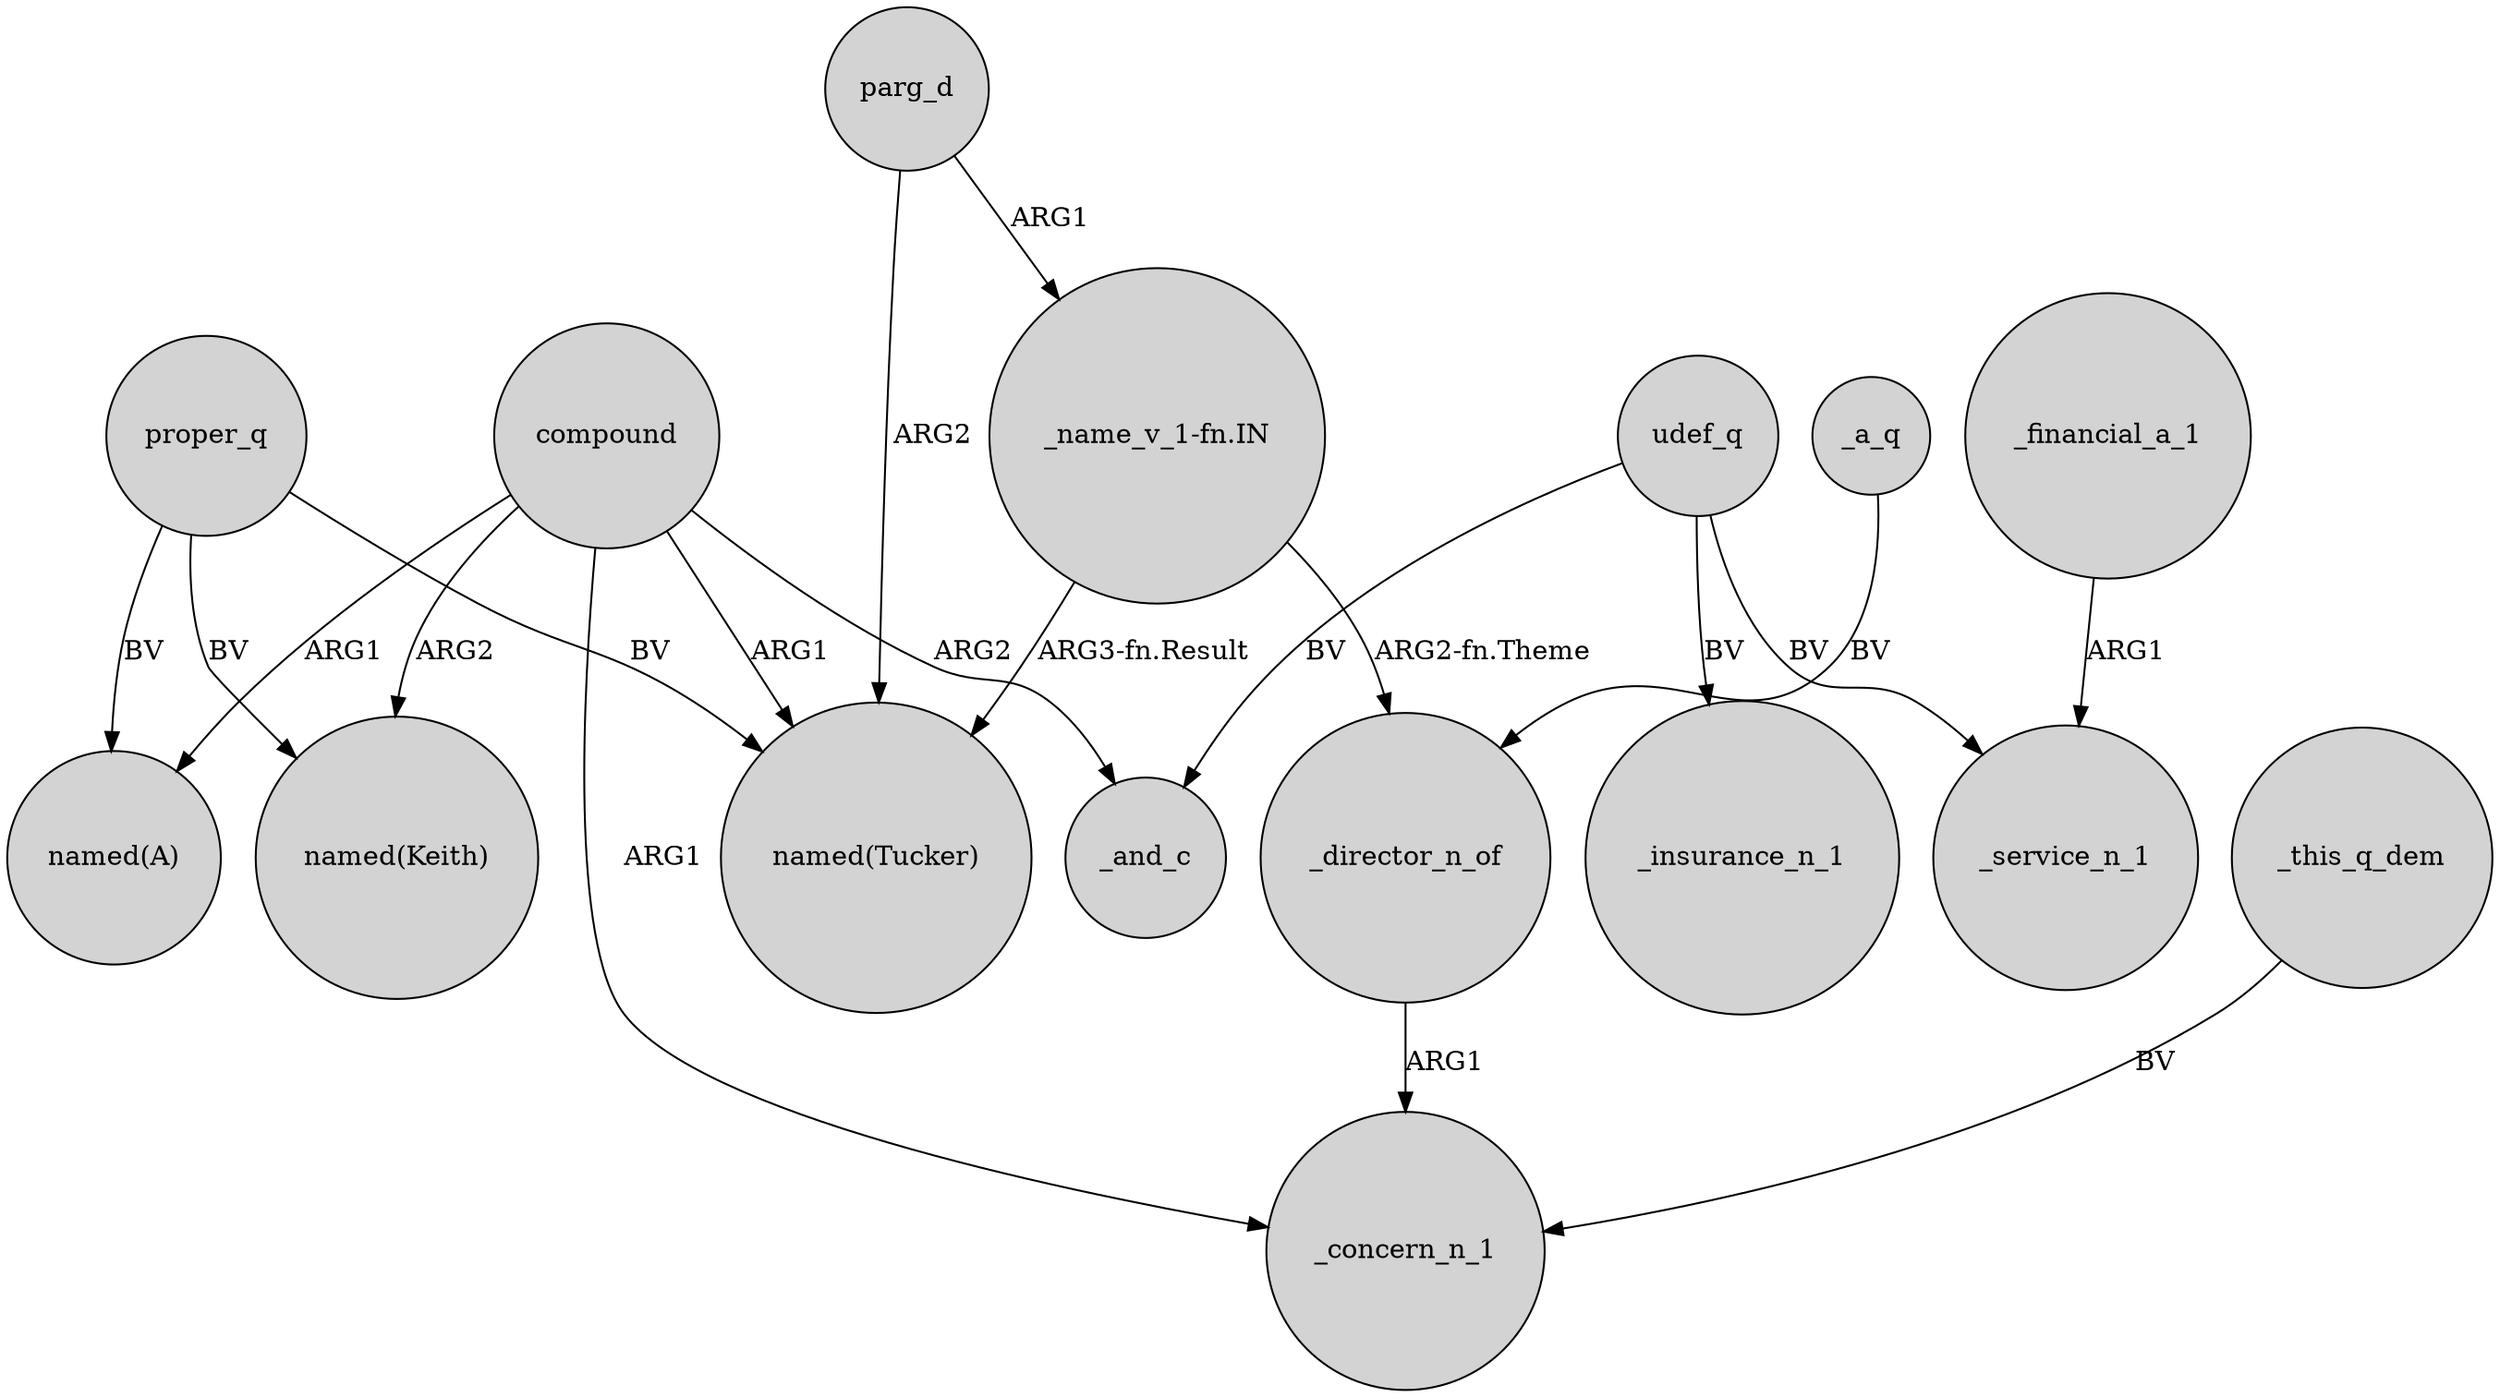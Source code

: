 digraph {
	node [shape=circle style=filled]
	_director_n_of -> _concern_n_1 [label=ARG1]
	"_name_v_1-fn.IN" -> _director_n_of [label="ARG2-fn.Theme"]
	udef_q -> _insurance_n_1 [label=BV]
	compound -> "named(Keith)" [label=ARG2]
	_this_q_dem -> _concern_n_1 [label=BV]
	_financial_a_1 -> _service_n_1 [label=ARG1]
	compound -> "named(A)" [label=ARG1]
	parg_d -> "named(Tucker)" [label=ARG2]
	compound -> _and_c [label=ARG2]
	udef_q -> _service_n_1 [label=BV]
	proper_q -> "named(Tucker)" [label=BV]
	_a_q -> _director_n_of [label=BV]
	"_name_v_1-fn.IN" -> "named(Tucker)" [label="ARG3-fn.Result"]
	proper_q -> "named(Keith)" [label=BV]
	udef_q -> _and_c [label=BV]
	compound -> "named(Tucker)" [label=ARG1]
	compound -> _concern_n_1 [label=ARG1]
	parg_d -> "_name_v_1-fn.IN" [label=ARG1]
	proper_q -> "named(A)" [label=BV]
}
